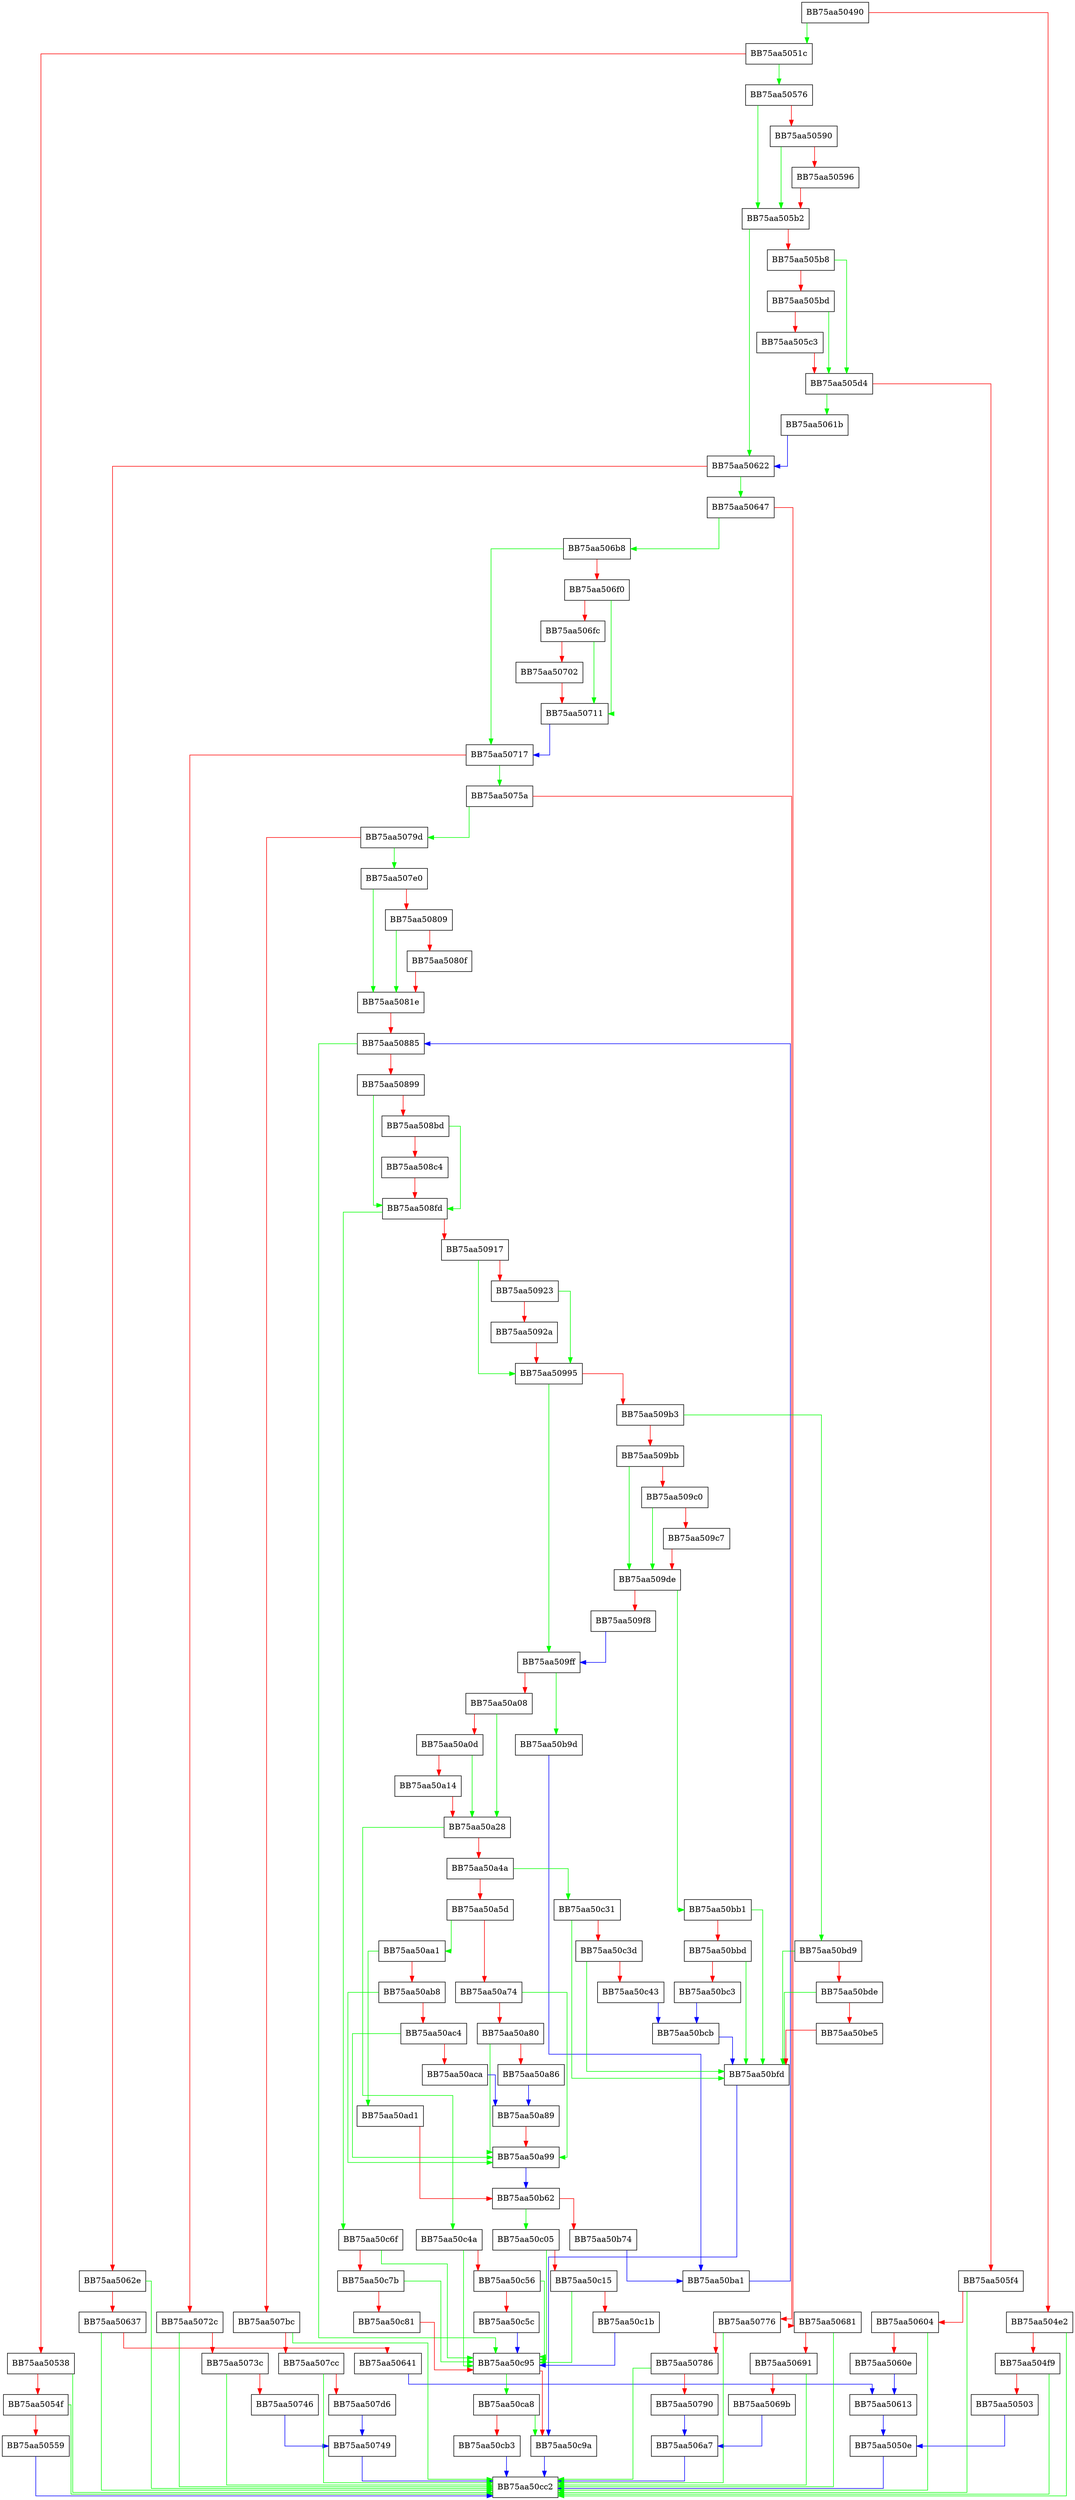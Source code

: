 digraph DecryptDecompressLayer1Worker {
  node [shape="box"];
  graph [splines=ortho];
  BB75aa50490 -> BB75aa5051c [color="green"];
  BB75aa50490 -> BB75aa504e2 [color="red"];
  BB75aa504e2 -> BB75aa50cc2 [color="green"];
  BB75aa504e2 -> BB75aa504f9 [color="red"];
  BB75aa504f9 -> BB75aa50cc2 [color="green"];
  BB75aa504f9 -> BB75aa50503 [color="red"];
  BB75aa50503 -> BB75aa5050e [color="blue"];
  BB75aa5050e -> BB75aa50cc2 [color="blue"];
  BB75aa5051c -> BB75aa50576 [color="green"];
  BB75aa5051c -> BB75aa50538 [color="red"];
  BB75aa50538 -> BB75aa50cc2 [color="green"];
  BB75aa50538 -> BB75aa5054f [color="red"];
  BB75aa5054f -> BB75aa50cc2 [color="green"];
  BB75aa5054f -> BB75aa50559 [color="red"];
  BB75aa50559 -> BB75aa50cc2 [color="blue"];
  BB75aa50576 -> BB75aa505b2 [color="green"];
  BB75aa50576 -> BB75aa50590 [color="red"];
  BB75aa50590 -> BB75aa505b2 [color="green"];
  BB75aa50590 -> BB75aa50596 [color="red"];
  BB75aa50596 -> BB75aa505b2 [color="red"];
  BB75aa505b2 -> BB75aa50622 [color="green"];
  BB75aa505b2 -> BB75aa505b8 [color="red"];
  BB75aa505b8 -> BB75aa505d4 [color="green"];
  BB75aa505b8 -> BB75aa505bd [color="red"];
  BB75aa505bd -> BB75aa505d4 [color="green"];
  BB75aa505bd -> BB75aa505c3 [color="red"];
  BB75aa505c3 -> BB75aa505d4 [color="red"];
  BB75aa505d4 -> BB75aa5061b [color="green"];
  BB75aa505d4 -> BB75aa505f4 [color="red"];
  BB75aa505f4 -> BB75aa50cc2 [color="green"];
  BB75aa505f4 -> BB75aa50604 [color="red"];
  BB75aa50604 -> BB75aa50cc2 [color="green"];
  BB75aa50604 -> BB75aa5060e [color="red"];
  BB75aa5060e -> BB75aa50613 [color="blue"];
  BB75aa50613 -> BB75aa5050e [color="blue"];
  BB75aa5061b -> BB75aa50622 [color="blue"];
  BB75aa50622 -> BB75aa50647 [color="green"];
  BB75aa50622 -> BB75aa5062e [color="red"];
  BB75aa5062e -> BB75aa50cc2 [color="green"];
  BB75aa5062e -> BB75aa50637 [color="red"];
  BB75aa50637 -> BB75aa50cc2 [color="green"];
  BB75aa50637 -> BB75aa50641 [color="red"];
  BB75aa50641 -> BB75aa50613 [color="blue"];
  BB75aa50647 -> BB75aa506b8 [color="green"];
  BB75aa50647 -> BB75aa50681 [color="red"];
  BB75aa50681 -> BB75aa50cc2 [color="green"];
  BB75aa50681 -> BB75aa50691 [color="red"];
  BB75aa50691 -> BB75aa50cc2 [color="green"];
  BB75aa50691 -> BB75aa5069b [color="red"];
  BB75aa5069b -> BB75aa506a7 [color="blue"];
  BB75aa506a7 -> BB75aa50cc2 [color="blue"];
  BB75aa506b8 -> BB75aa50717 [color="green"];
  BB75aa506b8 -> BB75aa506f0 [color="red"];
  BB75aa506f0 -> BB75aa50711 [color="green"];
  BB75aa506f0 -> BB75aa506fc [color="red"];
  BB75aa506fc -> BB75aa50711 [color="green"];
  BB75aa506fc -> BB75aa50702 [color="red"];
  BB75aa50702 -> BB75aa50711 [color="red"];
  BB75aa50711 -> BB75aa50717 [color="blue"];
  BB75aa50717 -> BB75aa5075a [color="green"];
  BB75aa50717 -> BB75aa5072c [color="red"];
  BB75aa5072c -> BB75aa50cc2 [color="green"];
  BB75aa5072c -> BB75aa5073c [color="red"];
  BB75aa5073c -> BB75aa50cc2 [color="green"];
  BB75aa5073c -> BB75aa50746 [color="red"];
  BB75aa50746 -> BB75aa50749 [color="blue"];
  BB75aa50749 -> BB75aa50cc2 [color="blue"];
  BB75aa5075a -> BB75aa5079d [color="green"];
  BB75aa5075a -> BB75aa50776 [color="red"];
  BB75aa50776 -> BB75aa50cc2 [color="green"];
  BB75aa50776 -> BB75aa50786 [color="red"];
  BB75aa50786 -> BB75aa50cc2 [color="green"];
  BB75aa50786 -> BB75aa50790 [color="red"];
  BB75aa50790 -> BB75aa506a7 [color="blue"];
  BB75aa5079d -> BB75aa507e0 [color="green"];
  BB75aa5079d -> BB75aa507bc [color="red"];
  BB75aa507bc -> BB75aa50cc2 [color="green"];
  BB75aa507bc -> BB75aa507cc [color="red"];
  BB75aa507cc -> BB75aa50cc2 [color="green"];
  BB75aa507cc -> BB75aa507d6 [color="red"];
  BB75aa507d6 -> BB75aa50749 [color="blue"];
  BB75aa507e0 -> BB75aa5081e [color="green"];
  BB75aa507e0 -> BB75aa50809 [color="red"];
  BB75aa50809 -> BB75aa5081e [color="green"];
  BB75aa50809 -> BB75aa5080f [color="red"];
  BB75aa5080f -> BB75aa5081e [color="red"];
  BB75aa5081e -> BB75aa50885 [color="red"];
  BB75aa50885 -> BB75aa50c95 [color="green"];
  BB75aa50885 -> BB75aa50899 [color="red"];
  BB75aa50899 -> BB75aa508fd [color="green"];
  BB75aa50899 -> BB75aa508bd [color="red"];
  BB75aa508bd -> BB75aa508fd [color="green"];
  BB75aa508bd -> BB75aa508c4 [color="red"];
  BB75aa508c4 -> BB75aa508fd [color="red"];
  BB75aa508fd -> BB75aa50c6f [color="green"];
  BB75aa508fd -> BB75aa50917 [color="red"];
  BB75aa50917 -> BB75aa50995 [color="green"];
  BB75aa50917 -> BB75aa50923 [color="red"];
  BB75aa50923 -> BB75aa50995 [color="green"];
  BB75aa50923 -> BB75aa5092a [color="red"];
  BB75aa5092a -> BB75aa50995 [color="red"];
  BB75aa50995 -> BB75aa509ff [color="green"];
  BB75aa50995 -> BB75aa509b3 [color="red"];
  BB75aa509b3 -> BB75aa50bd9 [color="green"];
  BB75aa509b3 -> BB75aa509bb [color="red"];
  BB75aa509bb -> BB75aa509de [color="green"];
  BB75aa509bb -> BB75aa509c0 [color="red"];
  BB75aa509c0 -> BB75aa509de [color="green"];
  BB75aa509c0 -> BB75aa509c7 [color="red"];
  BB75aa509c7 -> BB75aa509de [color="red"];
  BB75aa509de -> BB75aa50bb1 [color="green"];
  BB75aa509de -> BB75aa509f8 [color="red"];
  BB75aa509f8 -> BB75aa509ff [color="blue"];
  BB75aa509ff -> BB75aa50b9d [color="green"];
  BB75aa509ff -> BB75aa50a08 [color="red"];
  BB75aa50a08 -> BB75aa50a28 [color="green"];
  BB75aa50a08 -> BB75aa50a0d [color="red"];
  BB75aa50a0d -> BB75aa50a28 [color="green"];
  BB75aa50a0d -> BB75aa50a14 [color="red"];
  BB75aa50a14 -> BB75aa50a28 [color="red"];
  BB75aa50a28 -> BB75aa50c4a [color="green"];
  BB75aa50a28 -> BB75aa50a4a [color="red"];
  BB75aa50a4a -> BB75aa50c31 [color="green"];
  BB75aa50a4a -> BB75aa50a5d [color="red"];
  BB75aa50a5d -> BB75aa50aa1 [color="green"];
  BB75aa50a5d -> BB75aa50a74 [color="red"];
  BB75aa50a74 -> BB75aa50a99 [color="green"];
  BB75aa50a74 -> BB75aa50a80 [color="red"];
  BB75aa50a80 -> BB75aa50a99 [color="green"];
  BB75aa50a80 -> BB75aa50a86 [color="red"];
  BB75aa50a86 -> BB75aa50a89 [color="blue"];
  BB75aa50a89 -> BB75aa50a99 [color="red"];
  BB75aa50a99 -> BB75aa50b62 [color="blue"];
  BB75aa50aa1 -> BB75aa50ad1 [color="green"];
  BB75aa50aa1 -> BB75aa50ab8 [color="red"];
  BB75aa50ab8 -> BB75aa50a99 [color="green"];
  BB75aa50ab8 -> BB75aa50ac4 [color="red"];
  BB75aa50ac4 -> BB75aa50a99 [color="green"];
  BB75aa50ac4 -> BB75aa50aca [color="red"];
  BB75aa50aca -> BB75aa50a89 [color="blue"];
  BB75aa50ad1 -> BB75aa50b62 [color="red"];
  BB75aa50b62 -> BB75aa50c05 [color="green"];
  BB75aa50b62 -> BB75aa50b74 [color="red"];
  BB75aa50b74 -> BB75aa50ba1 [color="blue"];
  BB75aa50b9d -> BB75aa50ba1 [color="blue"];
  BB75aa50ba1 -> BB75aa50885 [color="blue"];
  BB75aa50bb1 -> BB75aa50bfd [color="green"];
  BB75aa50bb1 -> BB75aa50bbd [color="red"];
  BB75aa50bbd -> BB75aa50bfd [color="green"];
  BB75aa50bbd -> BB75aa50bc3 [color="red"];
  BB75aa50bc3 -> BB75aa50bcb [color="blue"];
  BB75aa50bcb -> BB75aa50bfd [color="blue"];
  BB75aa50bd9 -> BB75aa50bfd [color="green"];
  BB75aa50bd9 -> BB75aa50bde [color="red"];
  BB75aa50bde -> BB75aa50bfd [color="green"];
  BB75aa50bde -> BB75aa50be5 [color="red"];
  BB75aa50be5 -> BB75aa50bfd [color="red"];
  BB75aa50bfd -> BB75aa50c9a [color="blue"];
  BB75aa50c05 -> BB75aa50c95 [color="green"];
  BB75aa50c05 -> BB75aa50c15 [color="red"];
  BB75aa50c15 -> BB75aa50c95 [color="green"];
  BB75aa50c15 -> BB75aa50c1b [color="red"];
  BB75aa50c1b -> BB75aa50c95 [color="blue"];
  BB75aa50c31 -> BB75aa50bfd [color="green"];
  BB75aa50c31 -> BB75aa50c3d [color="red"];
  BB75aa50c3d -> BB75aa50bfd [color="green"];
  BB75aa50c3d -> BB75aa50c43 [color="red"];
  BB75aa50c43 -> BB75aa50bcb [color="blue"];
  BB75aa50c4a -> BB75aa50c95 [color="green"];
  BB75aa50c4a -> BB75aa50c56 [color="red"];
  BB75aa50c56 -> BB75aa50c95 [color="green"];
  BB75aa50c56 -> BB75aa50c5c [color="red"];
  BB75aa50c5c -> BB75aa50c95 [color="blue"];
  BB75aa50c6f -> BB75aa50c95 [color="green"];
  BB75aa50c6f -> BB75aa50c7b [color="red"];
  BB75aa50c7b -> BB75aa50c95 [color="green"];
  BB75aa50c7b -> BB75aa50c81 [color="red"];
  BB75aa50c81 -> BB75aa50c95 [color="red"];
  BB75aa50c95 -> BB75aa50ca8 [color="green"];
  BB75aa50c95 -> BB75aa50c9a [color="red"];
  BB75aa50c9a -> BB75aa50cc2 [color="blue"];
  BB75aa50ca8 -> BB75aa50c9a [color="green"];
  BB75aa50ca8 -> BB75aa50cb3 [color="red"];
  BB75aa50cb3 -> BB75aa50cc2 [color="blue"];
}